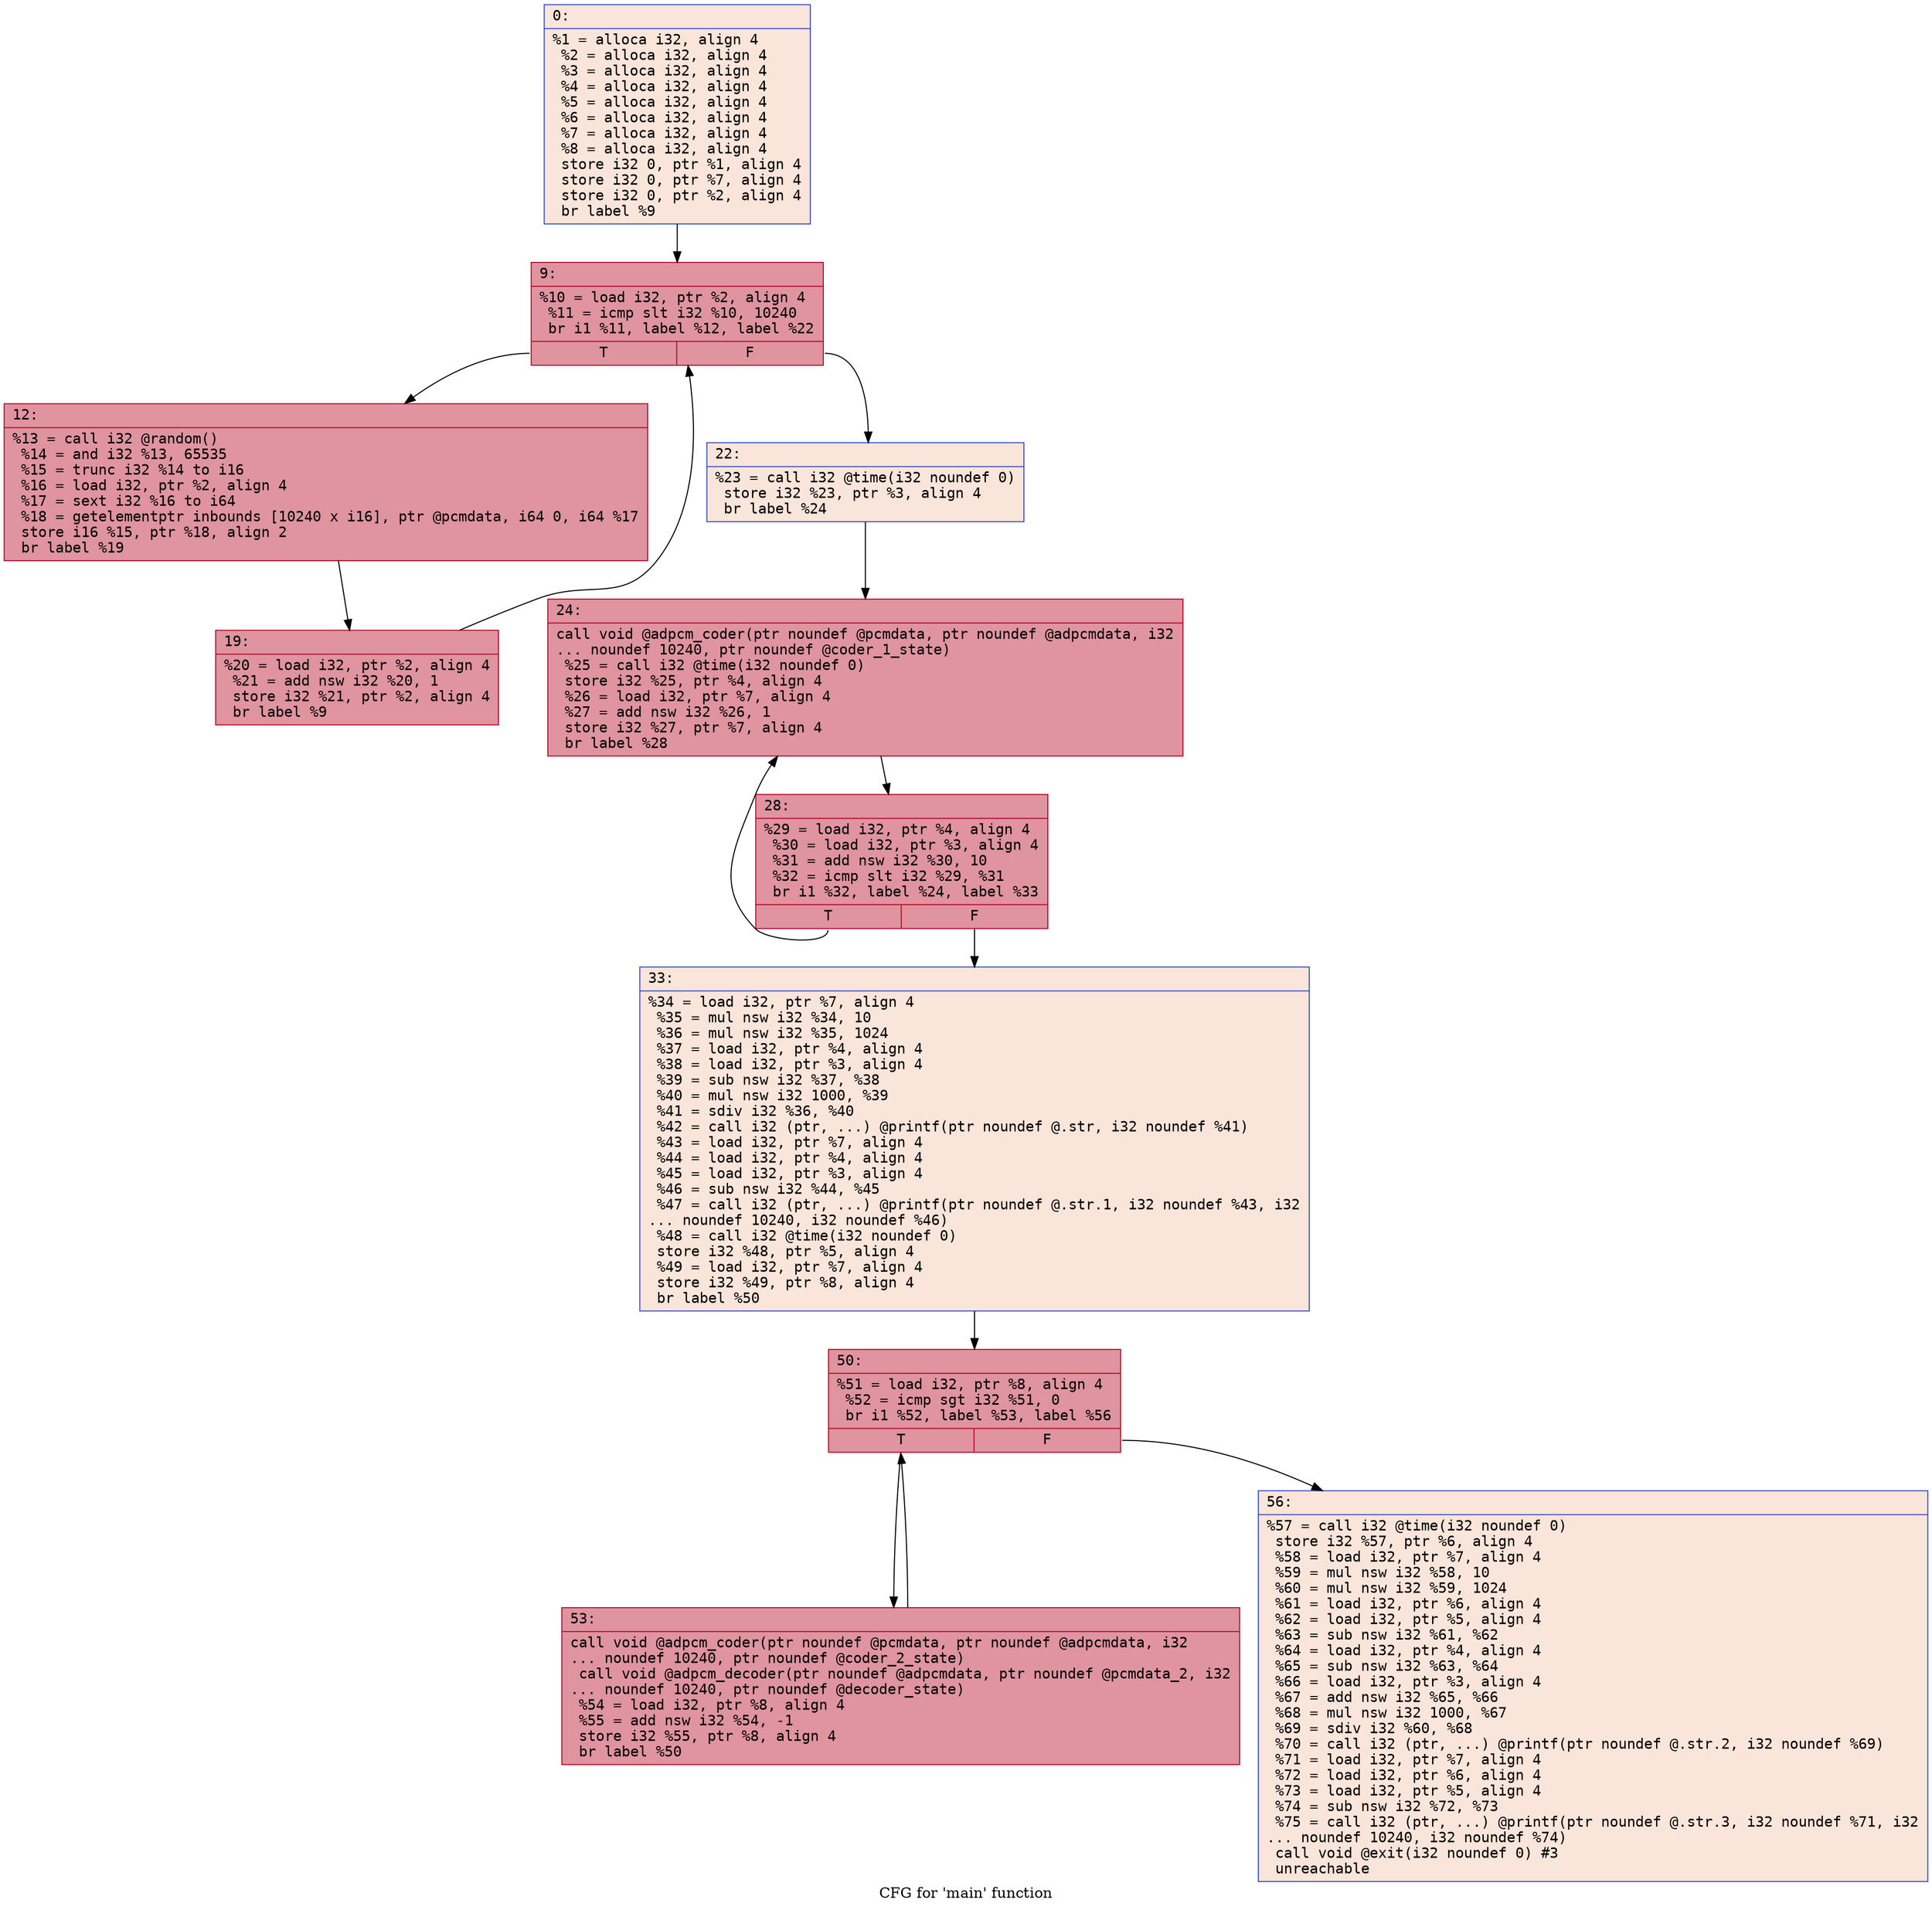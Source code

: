 digraph "CFG for 'main' function" {
	label="CFG for 'main' function";

	Node0x600000219f40 [shape=record,color="#3d50c3ff", style=filled, fillcolor="#f4c5ad70" fontname="Courier",label="{0:\l|  %1 = alloca i32, align 4\l  %2 = alloca i32, align 4\l  %3 = alloca i32, align 4\l  %4 = alloca i32, align 4\l  %5 = alloca i32, align 4\l  %6 = alloca i32, align 4\l  %7 = alloca i32, align 4\l  %8 = alloca i32, align 4\l  store i32 0, ptr %1, align 4\l  store i32 0, ptr %7, align 4\l  store i32 0, ptr %2, align 4\l  br label %9\l}"];
	Node0x600000219f40 -> Node0x600000219f90[tooltip="0 -> 9\nProbability 100.00%" ];
	Node0x600000219f90 [shape=record,color="#b70d28ff", style=filled, fillcolor="#b70d2870" fontname="Courier",label="{9:\l|  %10 = load i32, ptr %2, align 4\l  %11 = icmp slt i32 %10, 10240\l  br i1 %11, label %12, label %22\l|{<s0>T|<s1>F}}"];
	Node0x600000219f90:s0 -> Node0x600000219fe0[tooltip="9 -> 12\nProbability 100.00%" ];
	Node0x600000219f90:s1 -> Node0x60000021a080[tooltip="9 -> 22\nProbability 0.00%" ];
	Node0x600000219fe0 [shape=record,color="#b70d28ff", style=filled, fillcolor="#b70d2870" fontname="Courier",label="{12:\l|  %13 = call i32 @random()\l  %14 = and i32 %13, 65535\l  %15 = trunc i32 %14 to i16\l  %16 = load i32, ptr %2, align 4\l  %17 = sext i32 %16 to i64\l  %18 = getelementptr inbounds [10240 x i16], ptr @pcmdata, i64 0, i64 %17\l  store i16 %15, ptr %18, align 2\l  br label %19\l}"];
	Node0x600000219fe0 -> Node0x60000021a030[tooltip="12 -> 19\nProbability 100.00%" ];
	Node0x60000021a030 [shape=record,color="#b70d28ff", style=filled, fillcolor="#b70d2870" fontname="Courier",label="{19:\l|  %20 = load i32, ptr %2, align 4\l  %21 = add nsw i32 %20, 1\l  store i32 %21, ptr %2, align 4\l  br label %9\l}"];
	Node0x60000021a030 -> Node0x600000219f90[tooltip="19 -> 9\nProbability 100.00%" ];
	Node0x60000021a080 [shape=record,color="#3d50c3ff", style=filled, fillcolor="#f4c5ad70" fontname="Courier",label="{22:\l|  %23 = call i32 @time(i32 noundef 0)\l  store i32 %23, ptr %3, align 4\l  br label %24\l}"];
	Node0x60000021a080 -> Node0x60000021a0d0[tooltip="22 -> 24\nProbability 100.00%" ];
	Node0x60000021a0d0 [shape=record,color="#b70d28ff", style=filled, fillcolor="#b70d2870" fontname="Courier",label="{24:\l|  call void @adpcm_coder(ptr noundef @pcmdata, ptr noundef @adpcmdata, i32\l... noundef 10240, ptr noundef @coder_1_state)\l  %25 = call i32 @time(i32 noundef 0)\l  store i32 %25, ptr %4, align 4\l  %26 = load i32, ptr %7, align 4\l  %27 = add nsw i32 %26, 1\l  store i32 %27, ptr %7, align 4\l  br label %28\l}"];
	Node0x60000021a0d0 -> Node0x60000021a120[tooltip="24 -> 28\nProbability 100.00%" ];
	Node0x60000021a120 [shape=record,color="#b70d28ff", style=filled, fillcolor="#b70d2870" fontname="Courier",label="{28:\l|  %29 = load i32, ptr %4, align 4\l  %30 = load i32, ptr %3, align 4\l  %31 = add nsw i32 %30, 10\l  %32 = icmp slt i32 %29, %31\l  br i1 %32, label %24, label %33\l|{<s0>T|<s1>F}}"];
	Node0x60000021a120:s0 -> Node0x60000021a0d0[tooltip="28 -> 24\nProbability 100.00%" ];
	Node0x60000021a120:s1 -> Node0x60000021a170[tooltip="28 -> 33\nProbability 0.00%" ];
	Node0x60000021a170 [shape=record,color="#3d50c3ff", style=filled, fillcolor="#f4c5ad70" fontname="Courier",label="{33:\l|  %34 = load i32, ptr %7, align 4\l  %35 = mul nsw i32 %34, 10\l  %36 = mul nsw i32 %35, 1024\l  %37 = load i32, ptr %4, align 4\l  %38 = load i32, ptr %3, align 4\l  %39 = sub nsw i32 %37, %38\l  %40 = mul nsw i32 1000, %39\l  %41 = sdiv i32 %36, %40\l  %42 = call i32 (ptr, ...) @printf(ptr noundef @.str, i32 noundef %41)\l  %43 = load i32, ptr %7, align 4\l  %44 = load i32, ptr %4, align 4\l  %45 = load i32, ptr %3, align 4\l  %46 = sub nsw i32 %44, %45\l  %47 = call i32 (ptr, ...) @printf(ptr noundef @.str.1, i32 noundef %43, i32\l... noundef 10240, i32 noundef %46)\l  %48 = call i32 @time(i32 noundef 0)\l  store i32 %48, ptr %5, align 4\l  %49 = load i32, ptr %7, align 4\l  store i32 %49, ptr %8, align 4\l  br label %50\l}"];
	Node0x60000021a170 -> Node0x60000021a1c0[tooltip="33 -> 50\nProbability 100.00%" ];
	Node0x60000021a1c0 [shape=record,color="#b70d28ff", style=filled, fillcolor="#b70d2870" fontname="Courier",label="{50:\l|  %51 = load i32, ptr %8, align 4\l  %52 = icmp sgt i32 %51, 0\l  br i1 %52, label %53, label %56\l|{<s0>T|<s1>F}}"];
	Node0x60000021a1c0:s0 -> Node0x60000021a210[tooltip="50 -> 53\nProbability 100.00%" ];
	Node0x60000021a1c0:s1 -> Node0x60000021a260[tooltip="50 -> 56\nProbability 0.00%" ];
	Node0x60000021a210 [shape=record,color="#b70d28ff", style=filled, fillcolor="#b70d2870" fontname="Courier",label="{53:\l|  call void @adpcm_coder(ptr noundef @pcmdata, ptr noundef @adpcmdata, i32\l... noundef 10240, ptr noundef @coder_2_state)\l  call void @adpcm_decoder(ptr noundef @adpcmdata, ptr noundef @pcmdata_2, i32\l... noundef 10240, ptr noundef @decoder_state)\l  %54 = load i32, ptr %8, align 4\l  %55 = add nsw i32 %54, -1\l  store i32 %55, ptr %8, align 4\l  br label %50\l}"];
	Node0x60000021a210 -> Node0x60000021a1c0[tooltip="53 -> 50\nProbability 100.00%" ];
	Node0x60000021a260 [shape=record,color="#3d50c3ff", style=filled, fillcolor="#f4c5ad70" fontname="Courier",label="{56:\l|  %57 = call i32 @time(i32 noundef 0)\l  store i32 %57, ptr %6, align 4\l  %58 = load i32, ptr %7, align 4\l  %59 = mul nsw i32 %58, 10\l  %60 = mul nsw i32 %59, 1024\l  %61 = load i32, ptr %6, align 4\l  %62 = load i32, ptr %5, align 4\l  %63 = sub nsw i32 %61, %62\l  %64 = load i32, ptr %4, align 4\l  %65 = sub nsw i32 %63, %64\l  %66 = load i32, ptr %3, align 4\l  %67 = add nsw i32 %65, %66\l  %68 = mul nsw i32 1000, %67\l  %69 = sdiv i32 %60, %68\l  %70 = call i32 (ptr, ...) @printf(ptr noundef @.str.2, i32 noundef %69)\l  %71 = load i32, ptr %7, align 4\l  %72 = load i32, ptr %6, align 4\l  %73 = load i32, ptr %5, align 4\l  %74 = sub nsw i32 %72, %73\l  %75 = call i32 (ptr, ...) @printf(ptr noundef @.str.3, i32 noundef %71, i32\l... noundef 10240, i32 noundef %74)\l  call void @exit(i32 noundef 0) #3\l  unreachable\l}"];
}
